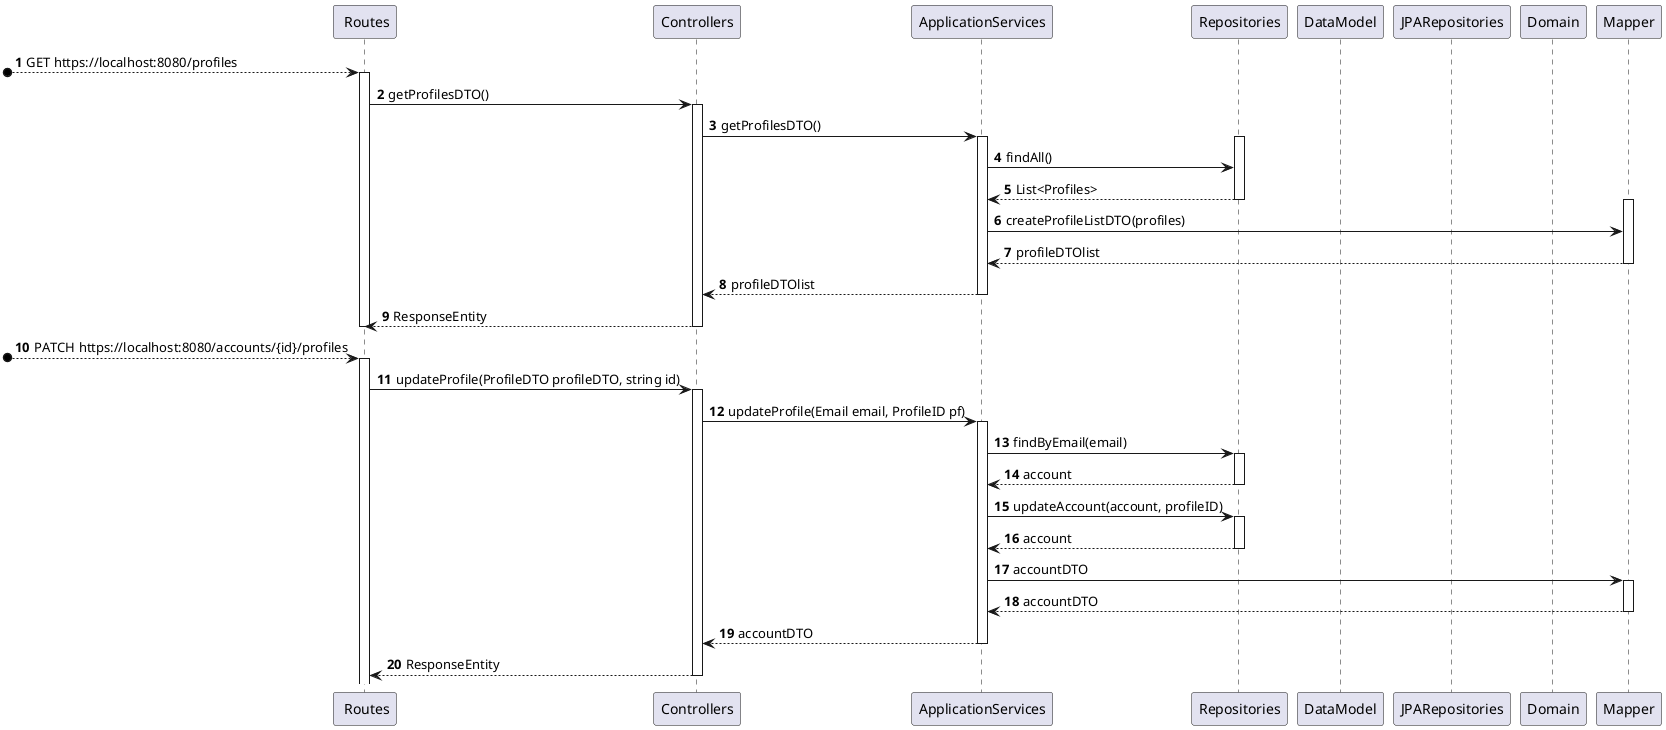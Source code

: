@startuml
'https://plantuml.com/sequence-diagram

autonumber

participant " Routes" as routes

participant "Controllers" as ctl

participant "ApplicationServices" as appService
participant "Repositories" as repos
participant "DataModel" as datamodel
participant "JPARepositories" as jparepos
participant "Domain" as domain
participant Mapper as mapper


[o--> routes : GET https://localhost:8080/profiles
activate routes
routes -> ctl : getProfilesDTO()
activate ctl
ctl -> appService : getProfilesDTO()
activate appService
activate repos
appService -> repos : findAll()
repos --> appService : List<Profiles>
deactivate repos
activate mapper
appService -> mapper :createProfileListDTO(profiles)
mapper --> appService : profileDTOlist
deactivate mapper
appService --> ctl : profileDTOlist
deactivate appService
ctl --> routes : ResponseEntity
deactivate ctl
deactivate routes


[o--> routes : PATCH https://localhost:8080/accounts/{id}/profiles
activate routes
routes -> ctl : updateProfile(ProfileDTO profileDTO, string id)
activate ctl
ctl -> appService : updateProfile(Email email, ProfileID pf)
activate appService
appService -> repos : findByEmail(email)
activate repos
repos --> appService : account
deactivate repos
appService -> repos : updateAccount(account, profileID)
activate repos
repos --> appService : account
deactivate repos
appService -> mapper : accountDTO
activate mapper
mapper --> appService : accountDTO
deactivate mapper
appService --> ctl : accountDTO
deactivate appService
ctl -->routes : ResponseEntity
deactivate ctl

@enduml